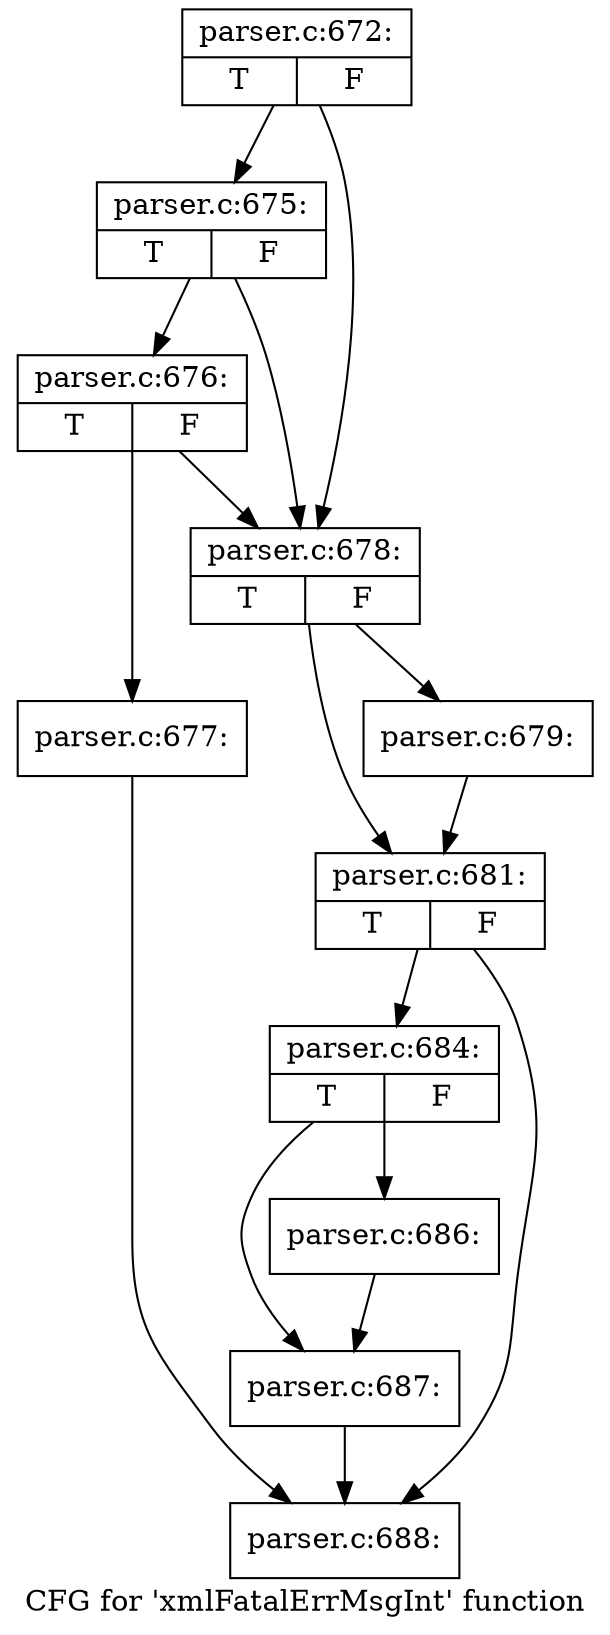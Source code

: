digraph "CFG for 'xmlFatalErrMsgInt' function" {
	label="CFG for 'xmlFatalErrMsgInt' function";

	Node0x55d73b99ebe0 [shape=record,label="{parser.c:672:|{<s0>T|<s1>F}}"];
	Node0x55d73b99ebe0 -> Node0x55d73b99ffe0;
	Node0x55d73b99ebe0 -> Node0x55d73b99ff10;
	Node0x55d73b99ffe0 [shape=record,label="{parser.c:675:|{<s0>T|<s1>F}}"];
	Node0x55d73b99ffe0 -> Node0x55d73b99ff60;
	Node0x55d73b99ffe0 -> Node0x55d73b99ff10;
	Node0x55d73b99ff60 [shape=record,label="{parser.c:676:|{<s0>T|<s1>F}}"];
	Node0x55d73b99ff60 -> Node0x55d73b99fec0;
	Node0x55d73b99ff60 -> Node0x55d73b99ff10;
	Node0x55d73b99fec0 [shape=record,label="{parser.c:677:}"];
	Node0x55d73b99fec0 -> Node0x55d73b9adf70;
	Node0x55d73b99ff10 [shape=record,label="{parser.c:678:|{<s0>T|<s1>F}}"];
	Node0x55d73b99ff10 -> Node0x55d73b9a0910;
	Node0x55d73b99ff10 -> Node0x55d73b9a0960;
	Node0x55d73b9a0910 [shape=record,label="{parser.c:679:}"];
	Node0x55d73b9a0910 -> Node0x55d73b9a0960;
	Node0x55d73b9a0960 [shape=record,label="{parser.c:681:|{<s0>T|<s1>F}}"];
	Node0x55d73b9a0960 -> Node0x55d73b9adf20;
	Node0x55d73b9a0960 -> Node0x55d73b9adf70;
	Node0x55d73b9adf20 [shape=record,label="{parser.c:684:|{<s0>T|<s1>F}}"];
	Node0x55d73b9adf20 -> Node0x55d73b74e440;
	Node0x55d73b9adf20 -> Node0x55d73b74e490;
	Node0x55d73b74e440 [shape=record,label="{parser.c:686:}"];
	Node0x55d73b74e440 -> Node0x55d73b74e490;
	Node0x55d73b74e490 [shape=record,label="{parser.c:687:}"];
	Node0x55d73b74e490 -> Node0x55d73b9adf70;
	Node0x55d73b9adf70 [shape=record,label="{parser.c:688:}"];
}
